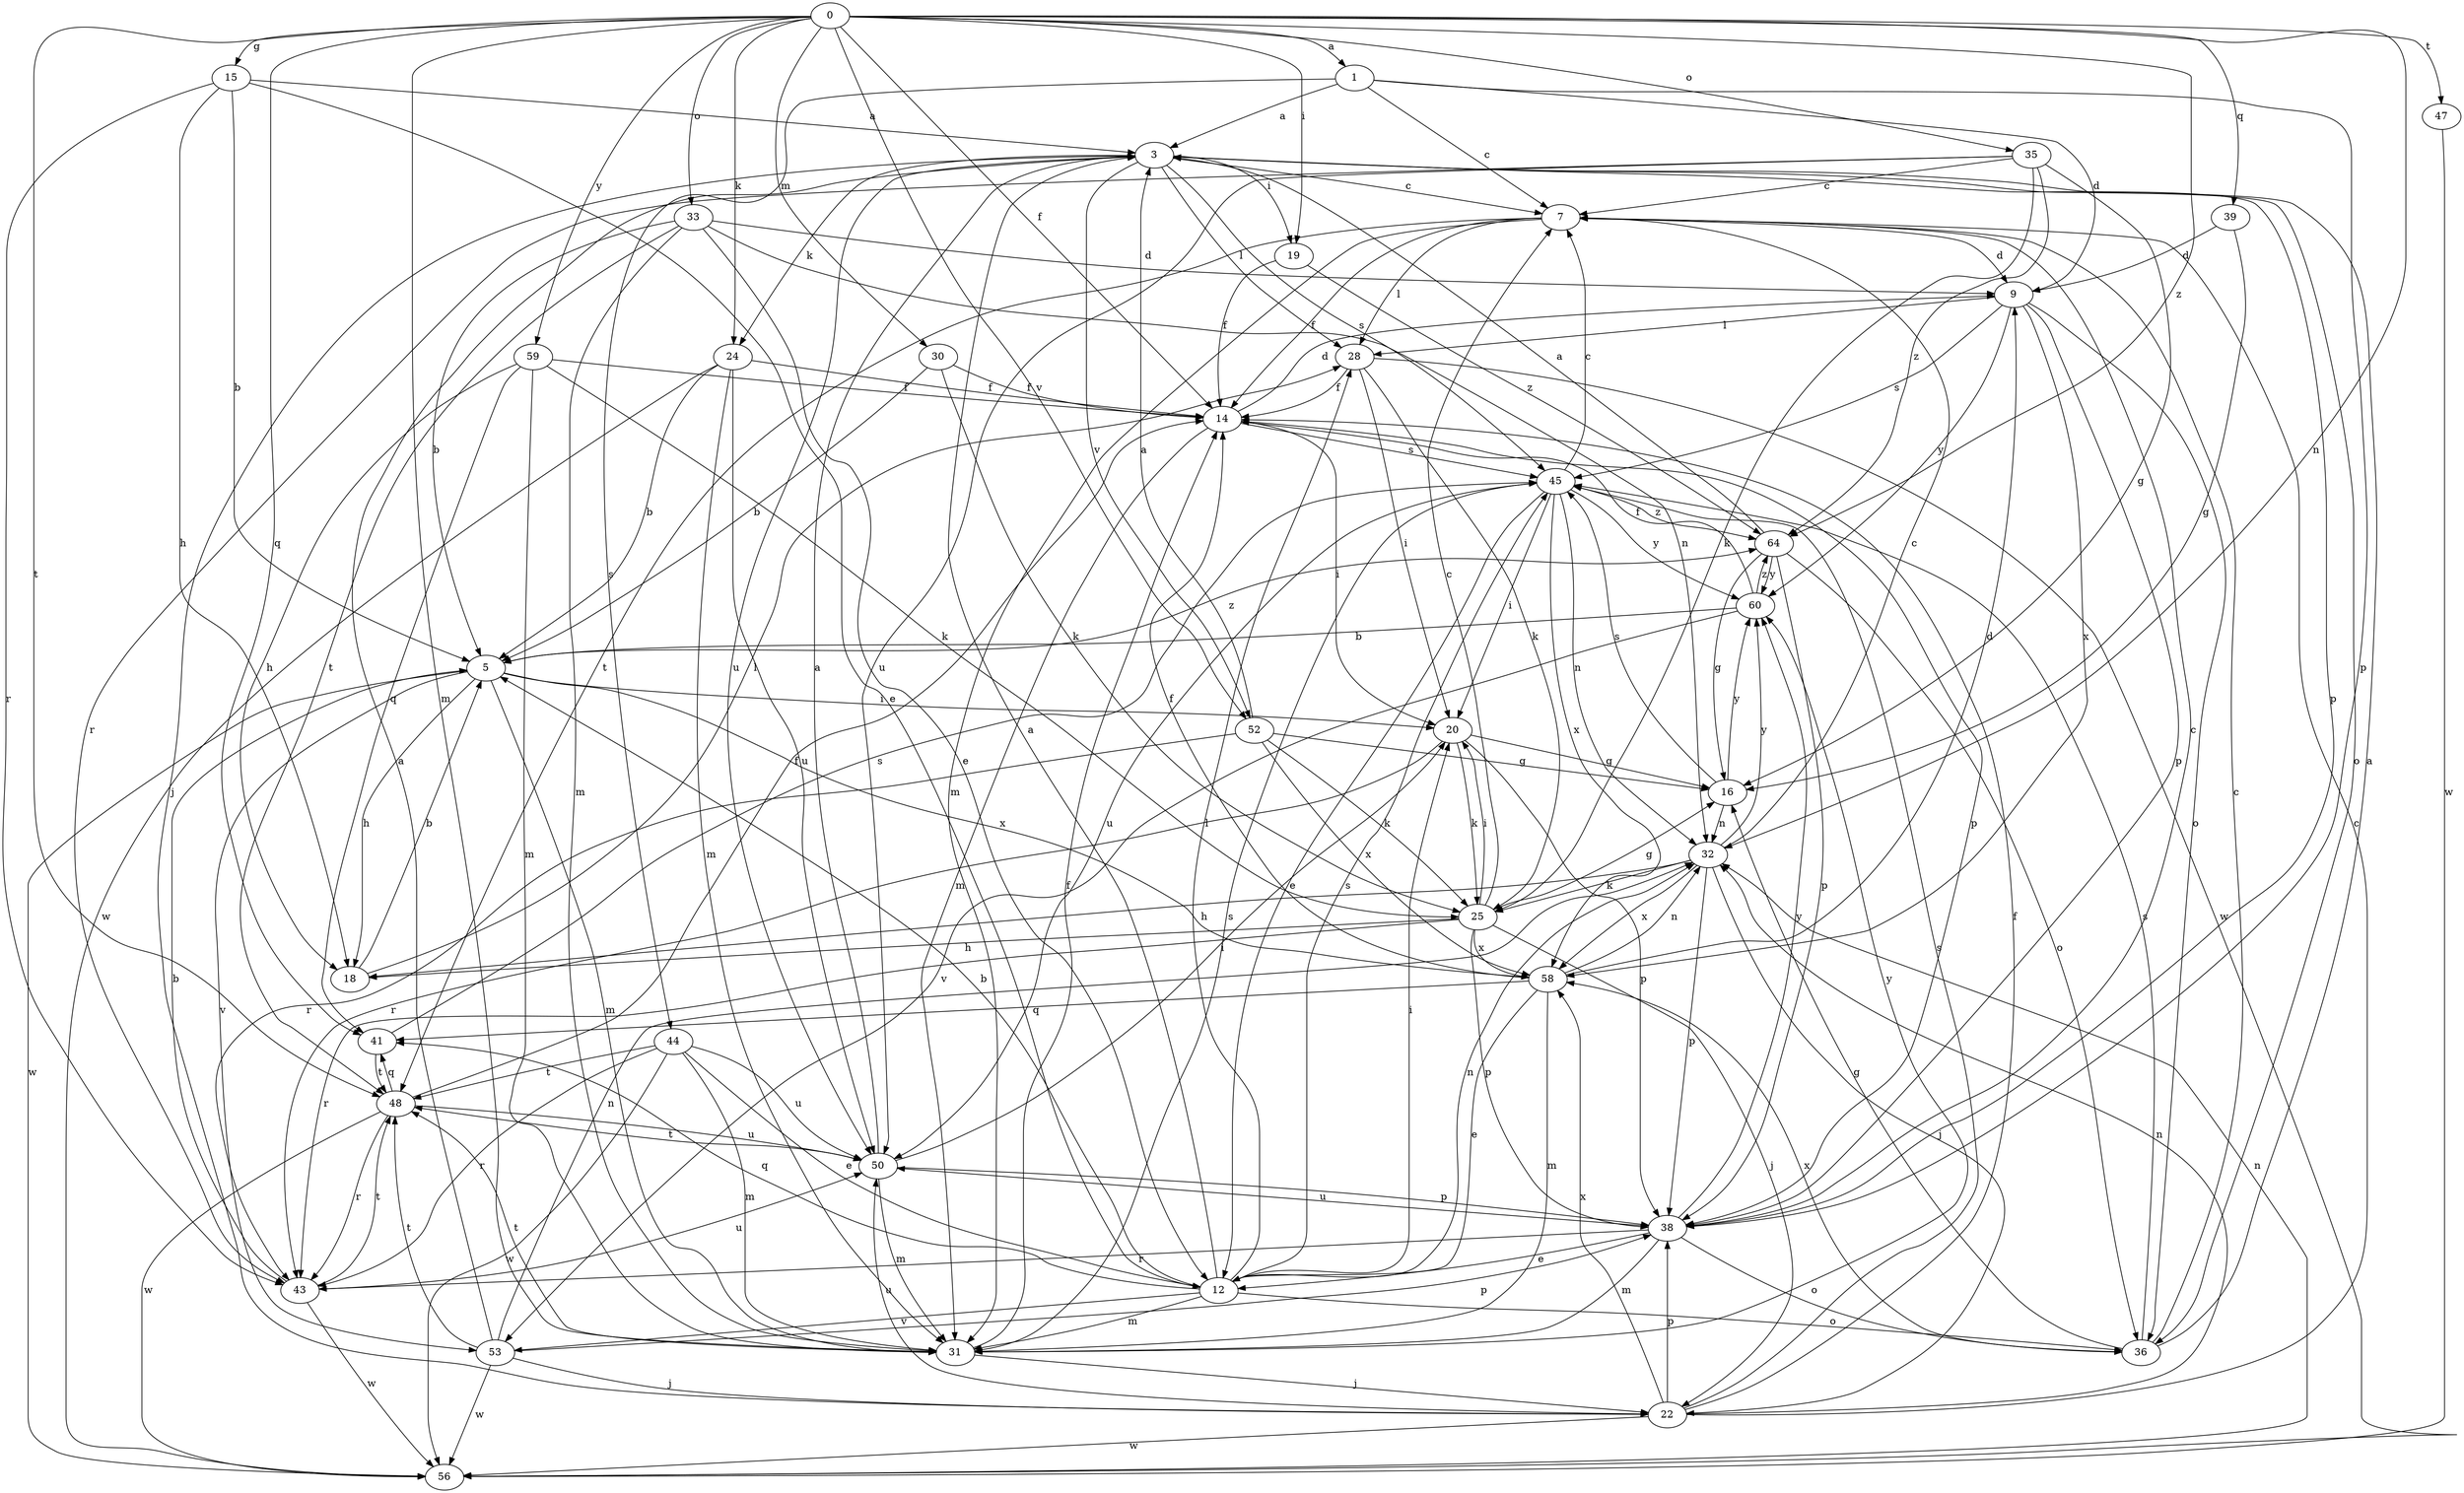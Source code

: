strict digraph  {
0;
1;
3;
5;
7;
9;
12;
14;
15;
16;
18;
19;
20;
22;
24;
25;
28;
30;
31;
32;
33;
35;
36;
38;
39;
41;
43;
44;
45;
47;
48;
50;
52;
53;
56;
58;
59;
60;
64;
0 -> 1  [label=a];
0 -> 14  [label=f];
0 -> 15  [label=g];
0 -> 19  [label=i];
0 -> 24  [label=k];
0 -> 30  [label=m];
0 -> 31  [label=m];
0 -> 32  [label=n];
0 -> 33  [label=o];
0 -> 35  [label=o];
0 -> 39  [label=q];
0 -> 41  [label=q];
0 -> 47  [label=t];
0 -> 48  [label=t];
0 -> 52  [label=v];
0 -> 59  [label=y];
0 -> 64  [label=z];
1 -> 3  [label=a];
1 -> 7  [label=c];
1 -> 9  [label=d];
1 -> 38  [label=p];
1 -> 44  [label=s];
3 -> 7  [label=c];
3 -> 19  [label=i];
3 -> 22  [label=j];
3 -> 24  [label=k];
3 -> 28  [label=l];
3 -> 36  [label=o];
3 -> 38  [label=p];
3 -> 45  [label=s];
3 -> 50  [label=u];
3 -> 52  [label=v];
5 -> 18  [label=h];
5 -> 20  [label=i];
5 -> 31  [label=m];
5 -> 53  [label=v];
5 -> 56  [label=w];
5 -> 58  [label=x];
5 -> 64  [label=z];
7 -> 9  [label=d];
7 -> 14  [label=f];
7 -> 28  [label=l];
7 -> 31  [label=m];
7 -> 48  [label=t];
9 -> 28  [label=l];
9 -> 36  [label=o];
9 -> 38  [label=p];
9 -> 45  [label=s];
9 -> 58  [label=x];
9 -> 60  [label=y];
12 -> 3  [label=a];
12 -> 5  [label=b];
12 -> 20  [label=i];
12 -> 28  [label=l];
12 -> 31  [label=m];
12 -> 32  [label=n];
12 -> 36  [label=o];
12 -> 41  [label=q];
12 -> 45  [label=s];
12 -> 53  [label=v];
14 -> 9  [label=d];
14 -> 20  [label=i];
14 -> 31  [label=m];
14 -> 38  [label=p];
14 -> 45  [label=s];
15 -> 3  [label=a];
15 -> 5  [label=b];
15 -> 12  [label=e];
15 -> 18  [label=h];
15 -> 43  [label=r];
16 -> 32  [label=n];
16 -> 45  [label=s];
16 -> 60  [label=y];
18 -> 5  [label=b];
18 -> 28  [label=l];
19 -> 14  [label=f];
19 -> 64  [label=z];
20 -> 16  [label=g];
20 -> 25  [label=k];
20 -> 38  [label=p];
20 -> 43  [label=r];
22 -> 7  [label=c];
22 -> 14  [label=f];
22 -> 32  [label=n];
22 -> 38  [label=p];
22 -> 45  [label=s];
22 -> 50  [label=u];
22 -> 56  [label=w];
22 -> 58  [label=x];
24 -> 5  [label=b];
24 -> 14  [label=f];
24 -> 31  [label=m];
24 -> 50  [label=u];
24 -> 56  [label=w];
25 -> 7  [label=c];
25 -> 16  [label=g];
25 -> 18  [label=h];
25 -> 20  [label=i];
25 -> 22  [label=j];
25 -> 38  [label=p];
25 -> 43  [label=r];
25 -> 58  [label=x];
28 -> 14  [label=f];
28 -> 20  [label=i];
28 -> 25  [label=k];
28 -> 56  [label=w];
30 -> 5  [label=b];
30 -> 14  [label=f];
30 -> 25  [label=k];
31 -> 14  [label=f];
31 -> 22  [label=j];
31 -> 45  [label=s];
31 -> 48  [label=t];
31 -> 60  [label=y];
32 -> 7  [label=c];
32 -> 18  [label=h];
32 -> 22  [label=j];
32 -> 25  [label=k];
32 -> 38  [label=p];
32 -> 58  [label=x];
32 -> 60  [label=y];
33 -> 5  [label=b];
33 -> 9  [label=d];
33 -> 12  [label=e];
33 -> 31  [label=m];
33 -> 32  [label=n];
33 -> 48  [label=t];
35 -> 7  [label=c];
35 -> 16  [label=g];
35 -> 25  [label=k];
35 -> 43  [label=r];
35 -> 50  [label=u];
35 -> 64  [label=z];
36 -> 3  [label=a];
36 -> 7  [label=c];
36 -> 16  [label=g];
36 -> 45  [label=s];
36 -> 58  [label=x];
38 -> 7  [label=c];
38 -> 12  [label=e];
38 -> 31  [label=m];
38 -> 36  [label=o];
38 -> 43  [label=r];
38 -> 50  [label=u];
38 -> 60  [label=y];
39 -> 9  [label=d];
39 -> 16  [label=g];
41 -> 45  [label=s];
41 -> 48  [label=t];
43 -> 5  [label=b];
43 -> 48  [label=t];
43 -> 50  [label=u];
43 -> 56  [label=w];
44 -> 12  [label=e];
44 -> 31  [label=m];
44 -> 43  [label=r];
44 -> 48  [label=t];
44 -> 50  [label=u];
44 -> 56  [label=w];
45 -> 7  [label=c];
45 -> 12  [label=e];
45 -> 20  [label=i];
45 -> 32  [label=n];
45 -> 50  [label=u];
45 -> 58  [label=x];
45 -> 60  [label=y];
45 -> 64  [label=z];
47 -> 56  [label=w];
48 -> 14  [label=f];
48 -> 41  [label=q];
48 -> 43  [label=r];
48 -> 50  [label=u];
48 -> 56  [label=w];
50 -> 3  [label=a];
50 -> 20  [label=i];
50 -> 31  [label=m];
50 -> 38  [label=p];
50 -> 48  [label=t];
52 -> 3  [label=a];
52 -> 16  [label=g];
52 -> 25  [label=k];
52 -> 43  [label=r];
52 -> 58  [label=x];
53 -> 3  [label=a];
53 -> 22  [label=j];
53 -> 32  [label=n];
53 -> 38  [label=p];
53 -> 48  [label=t];
53 -> 56  [label=w];
56 -> 32  [label=n];
58 -> 9  [label=d];
58 -> 12  [label=e];
58 -> 14  [label=f];
58 -> 31  [label=m];
58 -> 32  [label=n];
58 -> 41  [label=q];
59 -> 14  [label=f];
59 -> 18  [label=h];
59 -> 25  [label=k];
59 -> 31  [label=m];
59 -> 41  [label=q];
60 -> 5  [label=b];
60 -> 14  [label=f];
60 -> 53  [label=v];
60 -> 64  [label=z];
64 -> 3  [label=a];
64 -> 16  [label=g];
64 -> 36  [label=o];
64 -> 38  [label=p];
64 -> 60  [label=y];
}
